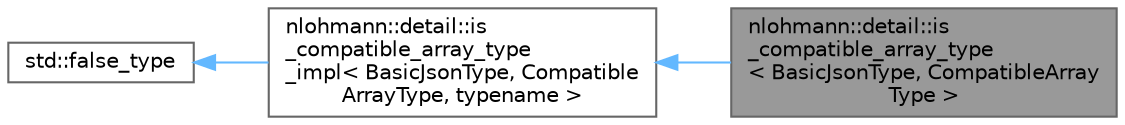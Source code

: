 digraph "nlohmann::detail::is_compatible_array_type&lt; BasicJsonType, CompatibleArrayType &gt;"
{
 // LATEX_PDF_SIZE
  bgcolor="transparent";
  edge [fontname=Helvetica,fontsize=10,labelfontname=Helvetica,labelfontsize=10];
  node [fontname=Helvetica,fontsize=10,shape=box,height=0.2,width=0.4];
  rankdir="LR";
  Node1 [id="Node000001",label="nlohmann::detail::is\l_compatible_array_type\l\< BasicJsonType, CompatibleArray\lType \>",height=0.2,width=0.4,color="gray40", fillcolor="grey60", style="filled", fontcolor="black",tooltip=" "];
  Node2 -> Node1 [id="edge1_Node000001_Node000002",dir="back",color="steelblue1",style="solid",tooltip=" "];
  Node2 [id="Node000002",label="nlohmann::detail::is\l_compatible_array_type\l_impl\< BasicJsonType, Compatible\lArrayType, typename \>",height=0.2,width=0.4,color="gray40", fillcolor="white", style="filled",URL="$structnlohmann_1_1detail_1_1is__compatible__array__type__impl.html",tooltip=" "];
  Node3 -> Node2 [id="edge2_Node000002_Node000003",dir="back",color="steelblue1",style="solid",tooltip=" "];
  Node3 [id="Node000003",label="std::false_type",height=0.2,width=0.4,color="gray40", fillcolor="white", style="filled",tooltip=" "];
}
